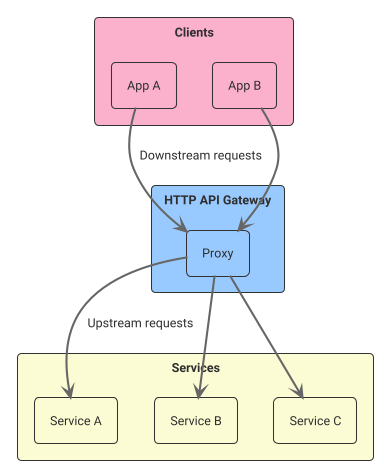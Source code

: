 @startuml
!theme sketchy-outline
skinparam BackgroundColor transparent
skinparam handwritten false
skinparam defaultFontName "Roboto"
skinparam componentStyle rectangle

<style>
	arrow {
		LineColor #666666
		LineThickness 2.0
	}
</style>

component "HTTP API Gateway" #99caff {
    [Proxy]
}

component "Clients" #fbb1cc {
    [App A]
    [App B]
}

component "Services" #fcfcd4 {
    [Service A]
    [Service B]
    [Service C]
}

[App A] --> [Proxy] : Downstream requests
[App B] --> [Proxy]
[Proxy] --> [Service A] : Upstream requests
[Proxy] --> [Service B]
[Proxy] --> [Service C]

@enduml
